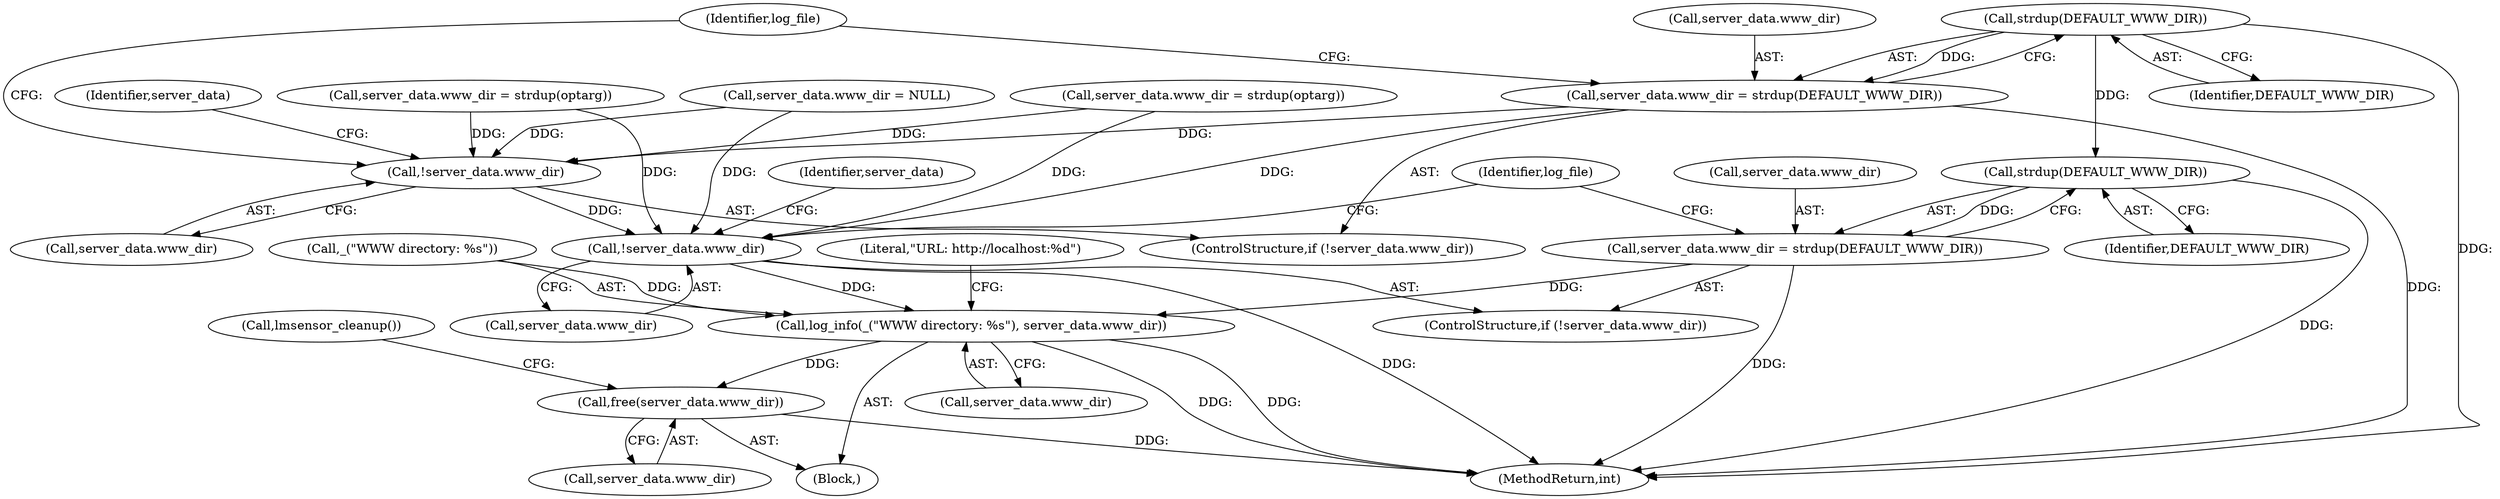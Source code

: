 digraph "1_wpitchoune_8b10426dcc0246c1712a99460dd470dcb1cc4d9c_0@API" {
"1000274" [label="(Call,strdup(DEFAULT_WWW_DIR))"];
"1000270" [label="(Call,server_data.www_dir = strdup(DEFAULT_WWW_DIR))"];
"1000266" [label="(Call,!server_data.www_dir)"];
"1000289" [label="(Call,!server_data.www_dir)"];
"1000319" [label="(Call,log_info(_(\"WWW directory: %s\"), server_data.www_dir))"];
"1000403" [label="(Call,free(server_data.www_dir))"];
"1000297" [label="(Call,strdup(DEFAULT_WWW_DIR))"];
"1000293" [label="(Call,server_data.www_dir = strdup(DEFAULT_WWW_DIR))"];
"1000127" [label="(Call,server_data.www_dir = NULL)"];
"1000301" [label="(Identifier,log_file)"];
"1000174" [label="(Call,server_data.www_dir = strdup(optarg))"];
"1000404" [label="(Call,server_data.www_dir)"];
"1000266" [label="(Call,!server_data.www_dir)"];
"1000320" [label="(Call,_(\"WWW directory: %s\"))"];
"1000272" [label="(Identifier,server_data)"];
"1000295" [label="(Identifier,server_data)"];
"1000403" [label="(Call,free(server_data.www_dir))"];
"1000289" [label="(Call,!server_data.www_dir)"];
"1000327" [label="(Literal,\"URL: http://localhost:%d\")"];
"1000298" [label="(Identifier,DEFAULT_WWW_DIR)"];
"1000322" [label="(Call,server_data.www_dir)"];
"1000270" [label="(Call,server_data.www_dir = strdup(DEFAULT_WWW_DIR))"];
"1000274" [label="(Call,strdup(DEFAULT_WWW_DIR))"];
"1000271" [label="(Call,server_data.www_dir)"];
"1000290" [label="(Call,server_data.www_dir)"];
"1000294" [label="(Call,server_data.www_dir)"];
"1000275" [label="(Identifier,DEFAULT_WWW_DIR)"];
"1000104" [label="(Block,)"];
"1000278" [label="(Identifier,log_file)"];
"1000267" [label="(Call,server_data.www_dir)"];
"1000407" [label="(Call,lmsensor_cleanup())"];
"1000417" [label="(MethodReturn,int)"];
"1000288" [label="(ControlStructure,if (!server_data.www_dir))"];
"1000319" [label="(Call,log_info(_(\"WWW directory: %s\"), server_data.www_dir))"];
"1000297" [label="(Call,strdup(DEFAULT_WWW_DIR))"];
"1000265" [label="(ControlStructure,if (!server_data.www_dir))"];
"1000197" [label="(Call,server_data.www_dir = strdup(optarg))"];
"1000293" [label="(Call,server_data.www_dir = strdup(DEFAULT_WWW_DIR))"];
"1000274" -> "1000270"  [label="AST: "];
"1000274" -> "1000275"  [label="CFG: "];
"1000275" -> "1000274"  [label="AST: "];
"1000270" -> "1000274"  [label="CFG: "];
"1000274" -> "1000417"  [label="DDG: "];
"1000274" -> "1000270"  [label="DDG: "];
"1000274" -> "1000297"  [label="DDG: "];
"1000270" -> "1000265"  [label="AST: "];
"1000271" -> "1000270"  [label="AST: "];
"1000278" -> "1000270"  [label="CFG: "];
"1000270" -> "1000417"  [label="DDG: "];
"1000270" -> "1000266"  [label="DDG: "];
"1000270" -> "1000289"  [label="DDG: "];
"1000266" -> "1000265"  [label="AST: "];
"1000266" -> "1000267"  [label="CFG: "];
"1000267" -> "1000266"  [label="AST: "];
"1000272" -> "1000266"  [label="CFG: "];
"1000278" -> "1000266"  [label="CFG: "];
"1000127" -> "1000266"  [label="DDG: "];
"1000174" -> "1000266"  [label="DDG: "];
"1000197" -> "1000266"  [label="DDG: "];
"1000266" -> "1000289"  [label="DDG: "];
"1000289" -> "1000288"  [label="AST: "];
"1000289" -> "1000290"  [label="CFG: "];
"1000290" -> "1000289"  [label="AST: "];
"1000295" -> "1000289"  [label="CFG: "];
"1000301" -> "1000289"  [label="CFG: "];
"1000289" -> "1000417"  [label="DDG: "];
"1000127" -> "1000289"  [label="DDG: "];
"1000174" -> "1000289"  [label="DDG: "];
"1000197" -> "1000289"  [label="DDG: "];
"1000289" -> "1000319"  [label="DDG: "];
"1000319" -> "1000104"  [label="AST: "];
"1000319" -> "1000322"  [label="CFG: "];
"1000320" -> "1000319"  [label="AST: "];
"1000322" -> "1000319"  [label="AST: "];
"1000327" -> "1000319"  [label="CFG: "];
"1000319" -> "1000417"  [label="DDG: "];
"1000319" -> "1000417"  [label="DDG: "];
"1000320" -> "1000319"  [label="DDG: "];
"1000293" -> "1000319"  [label="DDG: "];
"1000319" -> "1000403"  [label="DDG: "];
"1000403" -> "1000104"  [label="AST: "];
"1000403" -> "1000404"  [label="CFG: "];
"1000404" -> "1000403"  [label="AST: "];
"1000407" -> "1000403"  [label="CFG: "];
"1000403" -> "1000417"  [label="DDG: "];
"1000297" -> "1000293"  [label="AST: "];
"1000297" -> "1000298"  [label="CFG: "];
"1000298" -> "1000297"  [label="AST: "];
"1000293" -> "1000297"  [label="CFG: "];
"1000297" -> "1000417"  [label="DDG: "];
"1000297" -> "1000293"  [label="DDG: "];
"1000293" -> "1000288"  [label="AST: "];
"1000294" -> "1000293"  [label="AST: "];
"1000301" -> "1000293"  [label="CFG: "];
"1000293" -> "1000417"  [label="DDG: "];
}
